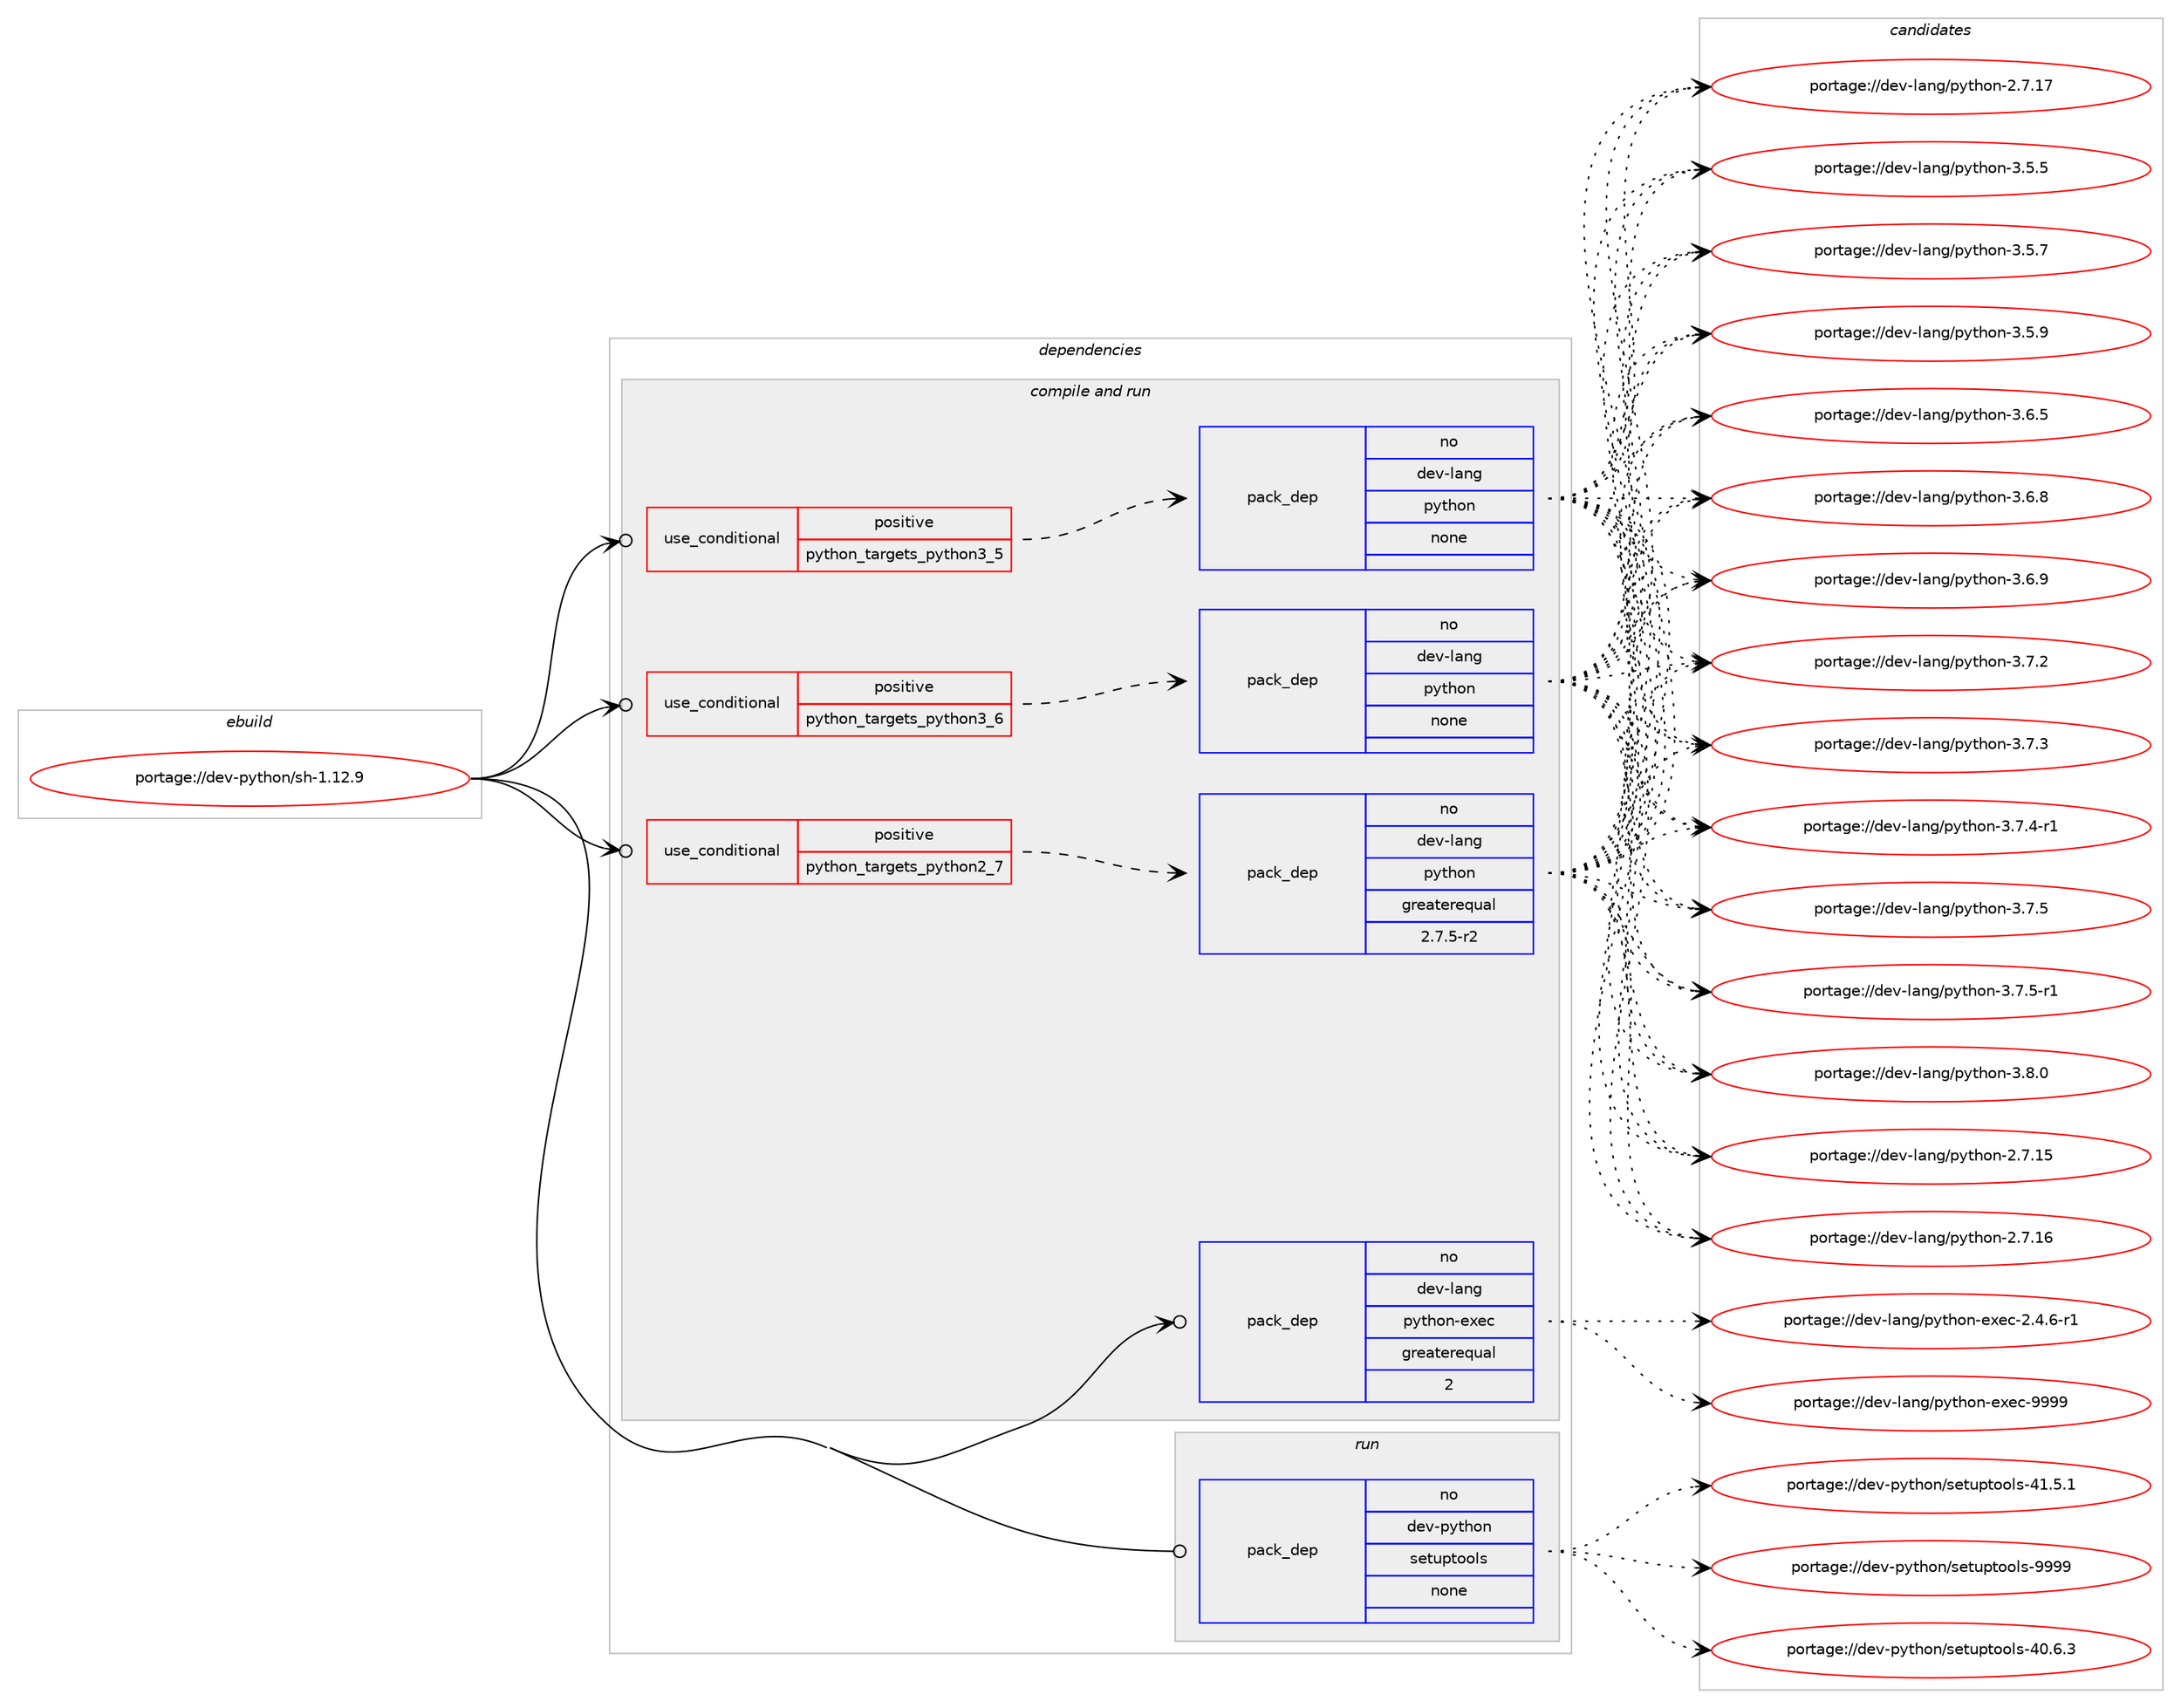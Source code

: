digraph prolog {

# *************
# Graph options
# *************

newrank=true;
concentrate=true;
compound=true;
graph [rankdir=LR,fontname=Helvetica,fontsize=10,ranksep=1.5];#, ranksep=2.5, nodesep=0.2];
edge  [arrowhead=vee];
node  [fontname=Helvetica,fontsize=10];

# **********
# The ebuild
# **********

subgraph cluster_leftcol {
color=gray;
rank=same;
label=<<i>ebuild</i>>;
id [label="portage://dev-python/sh-1.12.9", color=red, width=4, href="../dev-python/sh-1.12.9.svg"];
}

# ****************
# The dependencies
# ****************

subgraph cluster_midcol {
color=gray;
label=<<i>dependencies</i>>;
subgraph cluster_compile {
fillcolor="#eeeeee";
style=filled;
label=<<i>compile</i>>;
}
subgraph cluster_compileandrun {
fillcolor="#eeeeee";
style=filled;
label=<<i>compile and run</i>>;
subgraph cond38618 {
dependency172149 [label=<<TABLE BORDER="0" CELLBORDER="1" CELLSPACING="0" CELLPADDING="4"><TR><TD ROWSPAN="3" CELLPADDING="10">use_conditional</TD></TR><TR><TD>positive</TD></TR><TR><TD>python_targets_python2_7</TD></TR></TABLE>>, shape=none, color=red];
subgraph pack130128 {
dependency172150 [label=<<TABLE BORDER="0" CELLBORDER="1" CELLSPACING="0" CELLPADDING="4" WIDTH="220"><TR><TD ROWSPAN="6" CELLPADDING="30">pack_dep</TD></TR><TR><TD WIDTH="110">no</TD></TR><TR><TD>dev-lang</TD></TR><TR><TD>python</TD></TR><TR><TD>greaterequal</TD></TR><TR><TD>2.7.5-r2</TD></TR></TABLE>>, shape=none, color=blue];
}
dependency172149:e -> dependency172150:w [weight=20,style="dashed",arrowhead="vee"];
}
id:e -> dependency172149:w [weight=20,style="solid",arrowhead="odotvee"];
subgraph cond38619 {
dependency172151 [label=<<TABLE BORDER="0" CELLBORDER="1" CELLSPACING="0" CELLPADDING="4"><TR><TD ROWSPAN="3" CELLPADDING="10">use_conditional</TD></TR><TR><TD>positive</TD></TR><TR><TD>python_targets_python3_5</TD></TR></TABLE>>, shape=none, color=red];
subgraph pack130129 {
dependency172152 [label=<<TABLE BORDER="0" CELLBORDER="1" CELLSPACING="0" CELLPADDING="4" WIDTH="220"><TR><TD ROWSPAN="6" CELLPADDING="30">pack_dep</TD></TR><TR><TD WIDTH="110">no</TD></TR><TR><TD>dev-lang</TD></TR><TR><TD>python</TD></TR><TR><TD>none</TD></TR><TR><TD></TD></TR></TABLE>>, shape=none, color=blue];
}
dependency172151:e -> dependency172152:w [weight=20,style="dashed",arrowhead="vee"];
}
id:e -> dependency172151:w [weight=20,style="solid",arrowhead="odotvee"];
subgraph cond38620 {
dependency172153 [label=<<TABLE BORDER="0" CELLBORDER="1" CELLSPACING="0" CELLPADDING="4"><TR><TD ROWSPAN="3" CELLPADDING="10">use_conditional</TD></TR><TR><TD>positive</TD></TR><TR><TD>python_targets_python3_6</TD></TR></TABLE>>, shape=none, color=red];
subgraph pack130130 {
dependency172154 [label=<<TABLE BORDER="0" CELLBORDER="1" CELLSPACING="0" CELLPADDING="4" WIDTH="220"><TR><TD ROWSPAN="6" CELLPADDING="30">pack_dep</TD></TR><TR><TD WIDTH="110">no</TD></TR><TR><TD>dev-lang</TD></TR><TR><TD>python</TD></TR><TR><TD>none</TD></TR><TR><TD></TD></TR></TABLE>>, shape=none, color=blue];
}
dependency172153:e -> dependency172154:w [weight=20,style="dashed",arrowhead="vee"];
}
id:e -> dependency172153:w [weight=20,style="solid",arrowhead="odotvee"];
subgraph pack130131 {
dependency172155 [label=<<TABLE BORDER="0" CELLBORDER="1" CELLSPACING="0" CELLPADDING="4" WIDTH="220"><TR><TD ROWSPAN="6" CELLPADDING="30">pack_dep</TD></TR><TR><TD WIDTH="110">no</TD></TR><TR><TD>dev-lang</TD></TR><TR><TD>python-exec</TD></TR><TR><TD>greaterequal</TD></TR><TR><TD>2</TD></TR></TABLE>>, shape=none, color=blue];
}
id:e -> dependency172155:w [weight=20,style="solid",arrowhead="odotvee"];
}
subgraph cluster_run {
fillcolor="#eeeeee";
style=filled;
label=<<i>run</i>>;
subgraph pack130132 {
dependency172156 [label=<<TABLE BORDER="0" CELLBORDER="1" CELLSPACING="0" CELLPADDING="4" WIDTH="220"><TR><TD ROWSPAN="6" CELLPADDING="30">pack_dep</TD></TR><TR><TD WIDTH="110">no</TD></TR><TR><TD>dev-python</TD></TR><TR><TD>setuptools</TD></TR><TR><TD>none</TD></TR><TR><TD></TD></TR></TABLE>>, shape=none, color=blue];
}
id:e -> dependency172156:w [weight=20,style="solid",arrowhead="odot"];
}
}

# **************
# The candidates
# **************

subgraph cluster_choices {
rank=same;
color=gray;
label=<<i>candidates</i>>;

subgraph choice130128 {
color=black;
nodesep=1;
choiceportage10010111845108971101034711212111610411111045504655464953 [label="portage://dev-lang/python-2.7.15", color=red, width=4,href="../dev-lang/python-2.7.15.svg"];
choiceportage10010111845108971101034711212111610411111045504655464954 [label="portage://dev-lang/python-2.7.16", color=red, width=4,href="../dev-lang/python-2.7.16.svg"];
choiceportage10010111845108971101034711212111610411111045504655464955 [label="portage://dev-lang/python-2.7.17", color=red, width=4,href="../dev-lang/python-2.7.17.svg"];
choiceportage100101118451089711010347112121116104111110455146534653 [label="portage://dev-lang/python-3.5.5", color=red, width=4,href="../dev-lang/python-3.5.5.svg"];
choiceportage100101118451089711010347112121116104111110455146534655 [label="portage://dev-lang/python-3.5.7", color=red, width=4,href="../dev-lang/python-3.5.7.svg"];
choiceportage100101118451089711010347112121116104111110455146534657 [label="portage://dev-lang/python-3.5.9", color=red, width=4,href="../dev-lang/python-3.5.9.svg"];
choiceportage100101118451089711010347112121116104111110455146544653 [label="portage://dev-lang/python-3.6.5", color=red, width=4,href="../dev-lang/python-3.6.5.svg"];
choiceportage100101118451089711010347112121116104111110455146544656 [label="portage://dev-lang/python-3.6.8", color=red, width=4,href="../dev-lang/python-3.6.8.svg"];
choiceportage100101118451089711010347112121116104111110455146544657 [label="portage://dev-lang/python-3.6.9", color=red, width=4,href="../dev-lang/python-3.6.9.svg"];
choiceportage100101118451089711010347112121116104111110455146554650 [label="portage://dev-lang/python-3.7.2", color=red, width=4,href="../dev-lang/python-3.7.2.svg"];
choiceportage100101118451089711010347112121116104111110455146554651 [label="portage://dev-lang/python-3.7.3", color=red, width=4,href="../dev-lang/python-3.7.3.svg"];
choiceportage1001011184510897110103471121211161041111104551465546524511449 [label="portage://dev-lang/python-3.7.4-r1", color=red, width=4,href="../dev-lang/python-3.7.4-r1.svg"];
choiceportage100101118451089711010347112121116104111110455146554653 [label="portage://dev-lang/python-3.7.5", color=red, width=4,href="../dev-lang/python-3.7.5.svg"];
choiceportage1001011184510897110103471121211161041111104551465546534511449 [label="portage://dev-lang/python-3.7.5-r1", color=red, width=4,href="../dev-lang/python-3.7.5-r1.svg"];
choiceportage100101118451089711010347112121116104111110455146564648 [label="portage://dev-lang/python-3.8.0", color=red, width=4,href="../dev-lang/python-3.8.0.svg"];
dependency172150:e -> choiceportage10010111845108971101034711212111610411111045504655464953:w [style=dotted,weight="100"];
dependency172150:e -> choiceportage10010111845108971101034711212111610411111045504655464954:w [style=dotted,weight="100"];
dependency172150:e -> choiceportage10010111845108971101034711212111610411111045504655464955:w [style=dotted,weight="100"];
dependency172150:e -> choiceportage100101118451089711010347112121116104111110455146534653:w [style=dotted,weight="100"];
dependency172150:e -> choiceportage100101118451089711010347112121116104111110455146534655:w [style=dotted,weight="100"];
dependency172150:e -> choiceportage100101118451089711010347112121116104111110455146534657:w [style=dotted,weight="100"];
dependency172150:e -> choiceportage100101118451089711010347112121116104111110455146544653:w [style=dotted,weight="100"];
dependency172150:e -> choiceportage100101118451089711010347112121116104111110455146544656:w [style=dotted,weight="100"];
dependency172150:e -> choiceportage100101118451089711010347112121116104111110455146544657:w [style=dotted,weight="100"];
dependency172150:e -> choiceportage100101118451089711010347112121116104111110455146554650:w [style=dotted,weight="100"];
dependency172150:e -> choiceportage100101118451089711010347112121116104111110455146554651:w [style=dotted,weight="100"];
dependency172150:e -> choiceportage1001011184510897110103471121211161041111104551465546524511449:w [style=dotted,weight="100"];
dependency172150:e -> choiceportage100101118451089711010347112121116104111110455146554653:w [style=dotted,weight="100"];
dependency172150:e -> choiceportage1001011184510897110103471121211161041111104551465546534511449:w [style=dotted,weight="100"];
dependency172150:e -> choiceportage100101118451089711010347112121116104111110455146564648:w [style=dotted,weight="100"];
}
subgraph choice130129 {
color=black;
nodesep=1;
choiceportage10010111845108971101034711212111610411111045504655464953 [label="portage://dev-lang/python-2.7.15", color=red, width=4,href="../dev-lang/python-2.7.15.svg"];
choiceportage10010111845108971101034711212111610411111045504655464954 [label="portage://dev-lang/python-2.7.16", color=red, width=4,href="../dev-lang/python-2.7.16.svg"];
choiceportage10010111845108971101034711212111610411111045504655464955 [label="portage://dev-lang/python-2.7.17", color=red, width=4,href="../dev-lang/python-2.7.17.svg"];
choiceportage100101118451089711010347112121116104111110455146534653 [label="portage://dev-lang/python-3.5.5", color=red, width=4,href="../dev-lang/python-3.5.5.svg"];
choiceportage100101118451089711010347112121116104111110455146534655 [label="portage://dev-lang/python-3.5.7", color=red, width=4,href="../dev-lang/python-3.5.7.svg"];
choiceportage100101118451089711010347112121116104111110455146534657 [label="portage://dev-lang/python-3.5.9", color=red, width=4,href="../dev-lang/python-3.5.9.svg"];
choiceportage100101118451089711010347112121116104111110455146544653 [label="portage://dev-lang/python-3.6.5", color=red, width=4,href="../dev-lang/python-3.6.5.svg"];
choiceportage100101118451089711010347112121116104111110455146544656 [label="portage://dev-lang/python-3.6.8", color=red, width=4,href="../dev-lang/python-3.6.8.svg"];
choiceportage100101118451089711010347112121116104111110455146544657 [label="portage://dev-lang/python-3.6.9", color=red, width=4,href="../dev-lang/python-3.6.9.svg"];
choiceportage100101118451089711010347112121116104111110455146554650 [label="portage://dev-lang/python-3.7.2", color=red, width=4,href="../dev-lang/python-3.7.2.svg"];
choiceportage100101118451089711010347112121116104111110455146554651 [label="portage://dev-lang/python-3.7.3", color=red, width=4,href="../dev-lang/python-3.7.3.svg"];
choiceportage1001011184510897110103471121211161041111104551465546524511449 [label="portage://dev-lang/python-3.7.4-r1", color=red, width=4,href="../dev-lang/python-3.7.4-r1.svg"];
choiceportage100101118451089711010347112121116104111110455146554653 [label="portage://dev-lang/python-3.7.5", color=red, width=4,href="../dev-lang/python-3.7.5.svg"];
choiceportage1001011184510897110103471121211161041111104551465546534511449 [label="portage://dev-lang/python-3.7.5-r1", color=red, width=4,href="../dev-lang/python-3.7.5-r1.svg"];
choiceportage100101118451089711010347112121116104111110455146564648 [label="portage://dev-lang/python-3.8.0", color=red, width=4,href="../dev-lang/python-3.8.0.svg"];
dependency172152:e -> choiceportage10010111845108971101034711212111610411111045504655464953:w [style=dotted,weight="100"];
dependency172152:e -> choiceportage10010111845108971101034711212111610411111045504655464954:w [style=dotted,weight="100"];
dependency172152:e -> choiceportage10010111845108971101034711212111610411111045504655464955:w [style=dotted,weight="100"];
dependency172152:e -> choiceportage100101118451089711010347112121116104111110455146534653:w [style=dotted,weight="100"];
dependency172152:e -> choiceportage100101118451089711010347112121116104111110455146534655:w [style=dotted,weight="100"];
dependency172152:e -> choiceportage100101118451089711010347112121116104111110455146534657:w [style=dotted,weight="100"];
dependency172152:e -> choiceportage100101118451089711010347112121116104111110455146544653:w [style=dotted,weight="100"];
dependency172152:e -> choiceportage100101118451089711010347112121116104111110455146544656:w [style=dotted,weight="100"];
dependency172152:e -> choiceportage100101118451089711010347112121116104111110455146544657:w [style=dotted,weight="100"];
dependency172152:e -> choiceportage100101118451089711010347112121116104111110455146554650:w [style=dotted,weight="100"];
dependency172152:e -> choiceportage100101118451089711010347112121116104111110455146554651:w [style=dotted,weight="100"];
dependency172152:e -> choiceportage1001011184510897110103471121211161041111104551465546524511449:w [style=dotted,weight="100"];
dependency172152:e -> choiceportage100101118451089711010347112121116104111110455146554653:w [style=dotted,weight="100"];
dependency172152:e -> choiceportage1001011184510897110103471121211161041111104551465546534511449:w [style=dotted,weight="100"];
dependency172152:e -> choiceportage100101118451089711010347112121116104111110455146564648:w [style=dotted,weight="100"];
}
subgraph choice130130 {
color=black;
nodesep=1;
choiceportage10010111845108971101034711212111610411111045504655464953 [label="portage://dev-lang/python-2.7.15", color=red, width=4,href="../dev-lang/python-2.7.15.svg"];
choiceportage10010111845108971101034711212111610411111045504655464954 [label="portage://dev-lang/python-2.7.16", color=red, width=4,href="../dev-lang/python-2.7.16.svg"];
choiceportage10010111845108971101034711212111610411111045504655464955 [label="portage://dev-lang/python-2.7.17", color=red, width=4,href="../dev-lang/python-2.7.17.svg"];
choiceportage100101118451089711010347112121116104111110455146534653 [label="portage://dev-lang/python-3.5.5", color=red, width=4,href="../dev-lang/python-3.5.5.svg"];
choiceportage100101118451089711010347112121116104111110455146534655 [label="portage://dev-lang/python-3.5.7", color=red, width=4,href="../dev-lang/python-3.5.7.svg"];
choiceportage100101118451089711010347112121116104111110455146534657 [label="portage://dev-lang/python-3.5.9", color=red, width=4,href="../dev-lang/python-3.5.9.svg"];
choiceportage100101118451089711010347112121116104111110455146544653 [label="portage://dev-lang/python-3.6.5", color=red, width=4,href="../dev-lang/python-3.6.5.svg"];
choiceportage100101118451089711010347112121116104111110455146544656 [label="portage://dev-lang/python-3.6.8", color=red, width=4,href="../dev-lang/python-3.6.8.svg"];
choiceportage100101118451089711010347112121116104111110455146544657 [label="portage://dev-lang/python-3.6.9", color=red, width=4,href="../dev-lang/python-3.6.9.svg"];
choiceportage100101118451089711010347112121116104111110455146554650 [label="portage://dev-lang/python-3.7.2", color=red, width=4,href="../dev-lang/python-3.7.2.svg"];
choiceportage100101118451089711010347112121116104111110455146554651 [label="portage://dev-lang/python-3.7.3", color=red, width=4,href="../dev-lang/python-3.7.3.svg"];
choiceportage1001011184510897110103471121211161041111104551465546524511449 [label="portage://dev-lang/python-3.7.4-r1", color=red, width=4,href="../dev-lang/python-3.7.4-r1.svg"];
choiceportage100101118451089711010347112121116104111110455146554653 [label="portage://dev-lang/python-3.7.5", color=red, width=4,href="../dev-lang/python-3.7.5.svg"];
choiceportage1001011184510897110103471121211161041111104551465546534511449 [label="portage://dev-lang/python-3.7.5-r1", color=red, width=4,href="../dev-lang/python-3.7.5-r1.svg"];
choiceportage100101118451089711010347112121116104111110455146564648 [label="portage://dev-lang/python-3.8.0", color=red, width=4,href="../dev-lang/python-3.8.0.svg"];
dependency172154:e -> choiceportage10010111845108971101034711212111610411111045504655464953:w [style=dotted,weight="100"];
dependency172154:e -> choiceportage10010111845108971101034711212111610411111045504655464954:w [style=dotted,weight="100"];
dependency172154:e -> choiceportage10010111845108971101034711212111610411111045504655464955:w [style=dotted,weight="100"];
dependency172154:e -> choiceportage100101118451089711010347112121116104111110455146534653:w [style=dotted,weight="100"];
dependency172154:e -> choiceportage100101118451089711010347112121116104111110455146534655:w [style=dotted,weight="100"];
dependency172154:e -> choiceportage100101118451089711010347112121116104111110455146534657:w [style=dotted,weight="100"];
dependency172154:e -> choiceportage100101118451089711010347112121116104111110455146544653:w [style=dotted,weight="100"];
dependency172154:e -> choiceportage100101118451089711010347112121116104111110455146544656:w [style=dotted,weight="100"];
dependency172154:e -> choiceportage100101118451089711010347112121116104111110455146544657:w [style=dotted,weight="100"];
dependency172154:e -> choiceportage100101118451089711010347112121116104111110455146554650:w [style=dotted,weight="100"];
dependency172154:e -> choiceportage100101118451089711010347112121116104111110455146554651:w [style=dotted,weight="100"];
dependency172154:e -> choiceportage1001011184510897110103471121211161041111104551465546524511449:w [style=dotted,weight="100"];
dependency172154:e -> choiceportage100101118451089711010347112121116104111110455146554653:w [style=dotted,weight="100"];
dependency172154:e -> choiceportage1001011184510897110103471121211161041111104551465546534511449:w [style=dotted,weight="100"];
dependency172154:e -> choiceportage100101118451089711010347112121116104111110455146564648:w [style=dotted,weight="100"];
}
subgraph choice130131 {
color=black;
nodesep=1;
choiceportage10010111845108971101034711212111610411111045101120101994550465246544511449 [label="portage://dev-lang/python-exec-2.4.6-r1", color=red, width=4,href="../dev-lang/python-exec-2.4.6-r1.svg"];
choiceportage10010111845108971101034711212111610411111045101120101994557575757 [label="portage://dev-lang/python-exec-9999", color=red, width=4,href="../dev-lang/python-exec-9999.svg"];
dependency172155:e -> choiceportage10010111845108971101034711212111610411111045101120101994550465246544511449:w [style=dotted,weight="100"];
dependency172155:e -> choiceportage10010111845108971101034711212111610411111045101120101994557575757:w [style=dotted,weight="100"];
}
subgraph choice130132 {
color=black;
nodesep=1;
choiceportage100101118451121211161041111104711510111611711211611111110811545524846544651 [label="portage://dev-python/setuptools-40.6.3", color=red, width=4,href="../dev-python/setuptools-40.6.3.svg"];
choiceportage100101118451121211161041111104711510111611711211611111110811545524946534649 [label="portage://dev-python/setuptools-41.5.1", color=red, width=4,href="../dev-python/setuptools-41.5.1.svg"];
choiceportage10010111845112121116104111110471151011161171121161111111081154557575757 [label="portage://dev-python/setuptools-9999", color=red, width=4,href="../dev-python/setuptools-9999.svg"];
dependency172156:e -> choiceportage100101118451121211161041111104711510111611711211611111110811545524846544651:w [style=dotted,weight="100"];
dependency172156:e -> choiceportage100101118451121211161041111104711510111611711211611111110811545524946534649:w [style=dotted,weight="100"];
dependency172156:e -> choiceportage10010111845112121116104111110471151011161171121161111111081154557575757:w [style=dotted,weight="100"];
}
}

}
